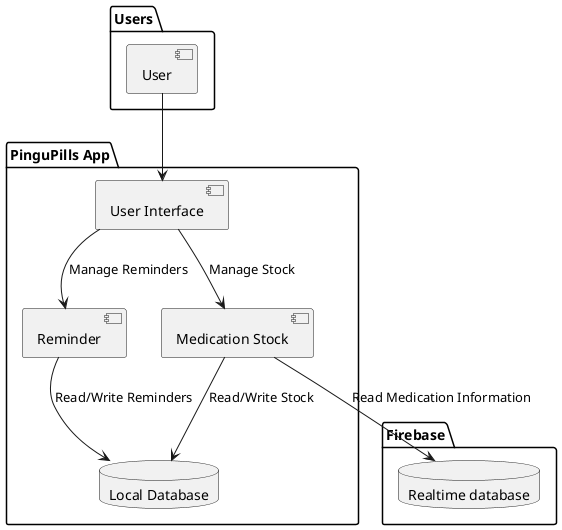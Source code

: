 @startuml

package "Users"{
    [User]
}

package "PinguPills App" {
    [User Interface] as UI
    [Reminder] as Reminder
    [Medication Stock] as Stock
    
    database "Local Database" as LocalDB {
    }
}
package "Firebase" {
    database "Realtime database" as FirebaseDB {

    } 
}

User --> UI
UI --> Reminder : Manage Reminders
UI --> Stock : Manage Stock
Reminder --> LocalDB : Read/Write Reminders
Stock --> LocalDB : Read/Write Stock
Stock --> FirebaseDB : Read Medication Information
@enduml
